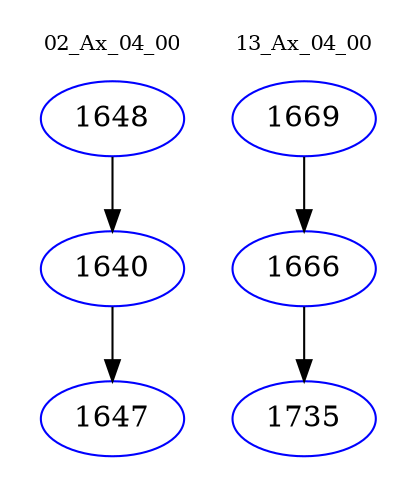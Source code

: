 digraph{
subgraph cluster_0 {
color = white
label = "02_Ax_04_00";
fontsize=10;
T0_1648 [label="1648", color="blue"]
T0_1648 -> T0_1640 [color="black"]
T0_1640 [label="1640", color="blue"]
T0_1640 -> T0_1647 [color="black"]
T0_1647 [label="1647", color="blue"]
}
subgraph cluster_1 {
color = white
label = "13_Ax_04_00";
fontsize=10;
T1_1669 [label="1669", color="blue"]
T1_1669 -> T1_1666 [color="black"]
T1_1666 [label="1666", color="blue"]
T1_1666 -> T1_1735 [color="black"]
T1_1735 [label="1735", color="blue"]
}
}
